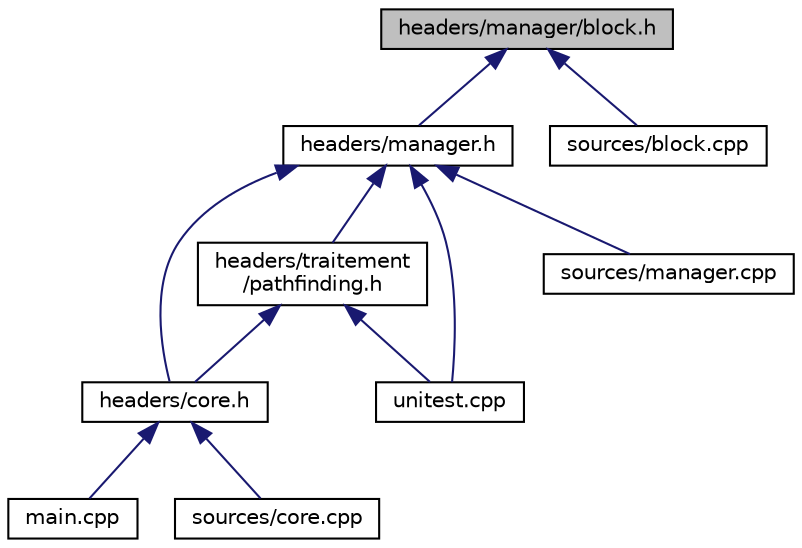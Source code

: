 digraph "headers/manager/block.h"
{
  edge [fontname="Helvetica",fontsize="10",labelfontname="Helvetica",labelfontsize="10"];
  node [fontname="Helvetica",fontsize="10",shape=record];
  Node1 [label="headers/manager/block.h",height=0.2,width=0.4,color="black", fillcolor="grey75", style="filled" fontcolor="black"];
  Node1 -> Node2 [dir="back",color="midnightblue",fontsize="10",style="solid"];
  Node2 [label="headers/manager.h",height=0.2,width=0.4,color="black", fillcolor="white", style="filled",URL="$manager_8h.html",tooltip="allow to know *_DEF into the matrix (include &quot;definition.h&quot;) "];
  Node2 -> Node3 [dir="back",color="midnightblue",fontsize="10",style="solid"];
  Node3 [label="headers/core.h",height=0.2,width=0.4,color="black", fillcolor="white", style="filled",URL="$core_8h.html",tooltip="State of State Machine. "];
  Node3 -> Node4 [dir="back",color="midnightblue",fontsize="10",style="solid"];
  Node4 [label="main.cpp",height=0.2,width=0.4,color="black", fillcolor="white", style="filled",URL="$main_8cpp.html"];
  Node3 -> Node5 [dir="back",color="midnightblue",fontsize="10",style="solid"];
  Node5 [label="sources/core.cpp",height=0.2,width=0.4,color="black", fillcolor="white", style="filled",URL="$core_8cpp.html"];
  Node2 -> Node6 [dir="back",color="midnightblue",fontsize="10",style="solid"];
  Node6 [label="headers/traitement\l/pathfinding.h",height=0.2,width=0.4,color="black", fillcolor="white", style="filled",URL="$pathfinding_8h.html",tooltip="Search the best way to go to Arrival. "];
  Node6 -> Node3 [dir="back",color="midnightblue",fontsize="10",style="solid"];
  Node6 -> Node7 [dir="back",color="midnightblue",fontsize="10",style="solid"];
  Node7 [label="unitest.cpp",height=0.2,width=0.4,color="black", fillcolor="white", style="filled",URL="$unitest_8cpp.html"];
  Node2 -> Node8 [dir="back",color="midnightblue",fontsize="10",style="solid"];
  Node8 [label="sources/manager.cpp",height=0.2,width=0.4,color="black", fillcolor="white", style="filled",URL="$manager_8cpp.html"];
  Node2 -> Node7 [dir="back",color="midnightblue",fontsize="10",style="solid"];
  Node1 -> Node9 [dir="back",color="midnightblue",fontsize="10",style="solid"];
  Node9 [label="sources/block.cpp",height=0.2,width=0.4,color="black", fillcolor="white", style="filled",URL="$block_8cpp.html"];
}
